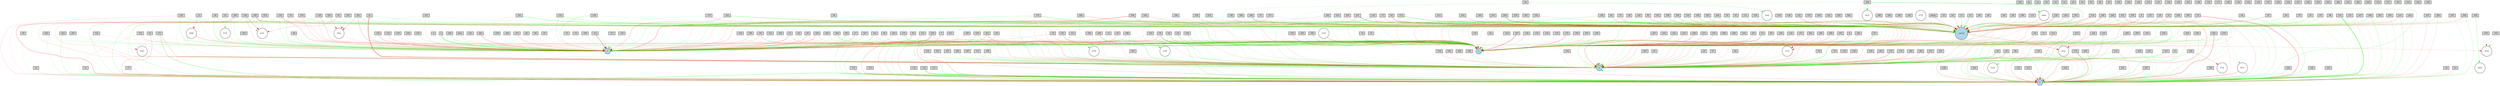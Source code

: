 digraph {
	node [fontsize=9 height=0.2 shape=circle width=0.2]
	x [fillcolor=lightgray shape=box style=filled]
	dx [fillcolor=lightgray shape=box style=filled]
	theta [fillcolor=lightgray shape=box style=filled]
	dtheta [fillcolor=lightgray shape=box style=filled]
	-5 [fillcolor=lightgray shape=box style=filled]
	-6 [fillcolor=lightgray shape=box style=filled]
	-7 [fillcolor=lightgray shape=box style=filled]
	-8 [fillcolor=lightgray shape=box style=filled]
	-9 [fillcolor=lightgray shape=box style=filled]
	-10 [fillcolor=lightgray shape=box style=filled]
	-11 [fillcolor=lightgray shape=box style=filled]
	-12 [fillcolor=lightgray shape=box style=filled]
	-13 [fillcolor=lightgray shape=box style=filled]
	-14 [fillcolor=lightgray shape=box style=filled]
	-15 [fillcolor=lightgray shape=box style=filled]
	-16 [fillcolor=lightgray shape=box style=filled]
	-17 [fillcolor=lightgray shape=box style=filled]
	-18 [fillcolor=lightgray shape=box style=filled]
	-19 [fillcolor=lightgray shape=box style=filled]
	-20 [fillcolor=lightgray shape=box style=filled]
	-21 [fillcolor=lightgray shape=box style=filled]
	-22 [fillcolor=lightgray shape=box style=filled]
	-23 [fillcolor=lightgray shape=box style=filled]
	-24 [fillcolor=lightgray shape=box style=filled]
	-25 [fillcolor=lightgray shape=box style=filled]
	-26 [fillcolor=lightgray shape=box style=filled]
	-27 [fillcolor=lightgray shape=box style=filled]
	-28 [fillcolor=lightgray shape=box style=filled]
	-29 [fillcolor=lightgray shape=box style=filled]
	-30 [fillcolor=lightgray shape=box style=filled]
	-31 [fillcolor=lightgray shape=box style=filled]
	-32 [fillcolor=lightgray shape=box style=filled]
	-33 [fillcolor=lightgray shape=box style=filled]
	-34 [fillcolor=lightgray shape=box style=filled]
	-35 [fillcolor=lightgray shape=box style=filled]
	-36 [fillcolor=lightgray shape=box style=filled]
	-37 [fillcolor=lightgray shape=box style=filled]
	-38 [fillcolor=lightgray shape=box style=filled]
	-39 [fillcolor=lightgray shape=box style=filled]
	-40 [fillcolor=lightgray shape=box style=filled]
	-41 [fillcolor=lightgray shape=box style=filled]
	-42 [fillcolor=lightgray shape=box style=filled]
	-43 [fillcolor=lightgray shape=box style=filled]
	-44 [fillcolor=lightgray shape=box style=filled]
	-45 [fillcolor=lightgray shape=box style=filled]
	-46 [fillcolor=lightgray shape=box style=filled]
	-47 [fillcolor=lightgray shape=box style=filled]
	-48 [fillcolor=lightgray shape=box style=filled]
	-49 [fillcolor=lightgray shape=box style=filled]
	-50 [fillcolor=lightgray shape=box style=filled]
	-51 [fillcolor=lightgray shape=box style=filled]
	-52 [fillcolor=lightgray shape=box style=filled]
	-53 [fillcolor=lightgray shape=box style=filled]
	-54 [fillcolor=lightgray shape=box style=filled]
	-55 [fillcolor=lightgray shape=box style=filled]
	-56 [fillcolor=lightgray shape=box style=filled]
	-57 [fillcolor=lightgray shape=box style=filled]
	-58 [fillcolor=lightgray shape=box style=filled]
	-59 [fillcolor=lightgray shape=box style=filled]
	-60 [fillcolor=lightgray shape=box style=filled]
	-61 [fillcolor=lightgray shape=box style=filled]
	-62 [fillcolor=lightgray shape=box style=filled]
	-63 [fillcolor=lightgray shape=box style=filled]
	-64 [fillcolor=lightgray shape=box style=filled]
	-65 [fillcolor=lightgray shape=box style=filled]
	-66 [fillcolor=lightgray shape=box style=filled]
	-67 [fillcolor=lightgray shape=box style=filled]
	-68 [fillcolor=lightgray shape=box style=filled]
	-69 [fillcolor=lightgray shape=box style=filled]
	-70 [fillcolor=lightgray shape=box style=filled]
	-71 [fillcolor=lightgray shape=box style=filled]
	-72 [fillcolor=lightgray shape=box style=filled]
	-73 [fillcolor=lightgray shape=box style=filled]
	-74 [fillcolor=lightgray shape=box style=filled]
	-75 [fillcolor=lightgray shape=box style=filled]
	-76 [fillcolor=lightgray shape=box style=filled]
	-77 [fillcolor=lightgray shape=box style=filled]
	-78 [fillcolor=lightgray shape=box style=filled]
	-79 [fillcolor=lightgray shape=box style=filled]
	-80 [fillcolor=lightgray shape=box style=filled]
	-81 [fillcolor=lightgray shape=box style=filled]
	-82 [fillcolor=lightgray shape=box style=filled]
	-83 [fillcolor=lightgray shape=box style=filled]
	-84 [fillcolor=lightgray shape=box style=filled]
	-85 [fillcolor=lightgray shape=box style=filled]
	-86 [fillcolor=lightgray shape=box style=filled]
	-87 [fillcolor=lightgray shape=box style=filled]
	-88 [fillcolor=lightgray shape=box style=filled]
	-89 [fillcolor=lightgray shape=box style=filled]
	-90 [fillcolor=lightgray shape=box style=filled]
	-91 [fillcolor=lightgray shape=box style=filled]
	-92 [fillcolor=lightgray shape=box style=filled]
	-93 [fillcolor=lightgray shape=box style=filled]
	-94 [fillcolor=lightgray shape=box style=filled]
	-95 [fillcolor=lightgray shape=box style=filled]
	-96 [fillcolor=lightgray shape=box style=filled]
	-97 [fillcolor=lightgray shape=box style=filled]
	-98 [fillcolor=lightgray shape=box style=filled]
	-99 [fillcolor=lightgray shape=box style=filled]
	-100 [fillcolor=lightgray shape=box style=filled]
	-101 [fillcolor=lightgray shape=box style=filled]
	-102 [fillcolor=lightgray shape=box style=filled]
	-103 [fillcolor=lightgray shape=box style=filled]
	-104 [fillcolor=lightgray shape=box style=filled]
	-105 [fillcolor=lightgray shape=box style=filled]
	-106 [fillcolor=lightgray shape=box style=filled]
	-107 [fillcolor=lightgray shape=box style=filled]
	-108 [fillcolor=lightgray shape=box style=filled]
	-109 [fillcolor=lightgray shape=box style=filled]
	-110 [fillcolor=lightgray shape=box style=filled]
	-111 [fillcolor=lightgray shape=box style=filled]
	-112 [fillcolor=lightgray shape=box style=filled]
	-113 [fillcolor=lightgray shape=box style=filled]
	-114 [fillcolor=lightgray shape=box style=filled]
	-115 [fillcolor=lightgray shape=box style=filled]
	-116 [fillcolor=lightgray shape=box style=filled]
	-117 [fillcolor=lightgray shape=box style=filled]
	-118 [fillcolor=lightgray shape=box style=filled]
	-119 [fillcolor=lightgray shape=box style=filled]
	-120 [fillcolor=lightgray shape=box style=filled]
	-121 [fillcolor=lightgray shape=box style=filled]
	-122 [fillcolor=lightgray shape=box style=filled]
	-123 [fillcolor=lightgray shape=box style=filled]
	-124 [fillcolor=lightgray shape=box style=filled]
	-125 [fillcolor=lightgray shape=box style=filled]
	-126 [fillcolor=lightgray shape=box style=filled]
	-127 [fillcolor=lightgray shape=box style=filled]
	-128 [fillcolor=lightgray shape=box style=filled]
	-129 [fillcolor=lightgray shape=box style=filled]
	-130 [fillcolor=lightgray shape=box style=filled]
	-131 [fillcolor=lightgray shape=box style=filled]
	-132 [fillcolor=lightgray shape=box style=filled]
	-133 [fillcolor=lightgray shape=box style=filled]
	-134 [fillcolor=lightgray shape=box style=filled]
	-135 [fillcolor=lightgray shape=box style=filled]
	-136 [fillcolor=lightgray shape=box style=filled]
	-137 [fillcolor=lightgray shape=box style=filled]
	-138 [fillcolor=lightgray shape=box style=filled]
	-139 [fillcolor=lightgray shape=box style=filled]
	-140 [fillcolor=lightgray shape=box style=filled]
	-141 [fillcolor=lightgray shape=box style=filled]
	-142 [fillcolor=lightgray shape=box style=filled]
	-143 [fillcolor=lightgray shape=box style=filled]
	-144 [fillcolor=lightgray shape=box style=filled]
	-145 [fillcolor=lightgray shape=box style=filled]
	-146 [fillcolor=lightgray shape=box style=filled]
	-147 [fillcolor=lightgray shape=box style=filled]
	-148 [fillcolor=lightgray shape=box style=filled]
	-149 [fillcolor=lightgray shape=box style=filled]
	-150 [fillcolor=lightgray shape=box style=filled]
	-151 [fillcolor=lightgray shape=box style=filled]
	-152 [fillcolor=lightgray shape=box style=filled]
	-153 [fillcolor=lightgray shape=box style=filled]
	-154 [fillcolor=lightgray shape=box style=filled]
	-155 [fillcolor=lightgray shape=box style=filled]
	-156 [fillcolor=lightgray shape=box style=filled]
	-157 [fillcolor=lightgray shape=box style=filled]
	-158 [fillcolor=lightgray shape=box style=filled]
	-159 [fillcolor=lightgray shape=box style=filled]
	-160 [fillcolor=lightgray shape=box style=filled]
	-161 [fillcolor=lightgray shape=box style=filled]
	-162 [fillcolor=lightgray shape=box style=filled]
	-163 [fillcolor=lightgray shape=box style=filled]
	-164 [fillcolor=lightgray shape=box style=filled]
	-165 [fillcolor=lightgray shape=box style=filled]
	-166 [fillcolor=lightgray shape=box style=filled]
	-167 [fillcolor=lightgray shape=box style=filled]
	-168 [fillcolor=lightgray shape=box style=filled]
	-169 [fillcolor=lightgray shape=box style=filled]
	-170 [fillcolor=lightgray shape=box style=filled]
	-171 [fillcolor=lightgray shape=box style=filled]
	-172 [fillcolor=lightgray shape=box style=filled]
	-173 [fillcolor=lightgray shape=box style=filled]
	-174 [fillcolor=lightgray shape=box style=filled]
	-175 [fillcolor=lightgray shape=box style=filled]
	-176 [fillcolor=lightgray shape=box style=filled]
	-177 [fillcolor=lightgray shape=box style=filled]
	-178 [fillcolor=lightgray shape=box style=filled]
	-179 [fillcolor=lightgray shape=box style=filled]
	-180 [fillcolor=lightgray shape=box style=filled]
	-181 [fillcolor=lightgray shape=box style=filled]
	-182 [fillcolor=lightgray shape=box style=filled]
	-183 [fillcolor=lightgray shape=box style=filled]
	-184 [fillcolor=lightgray shape=box style=filled]
	-185 [fillcolor=lightgray shape=box style=filled]
	-186 [fillcolor=lightgray shape=box style=filled]
	-187 [fillcolor=lightgray shape=box style=filled]
	-188 [fillcolor=lightgray shape=box style=filled]
	-189 [fillcolor=lightgray shape=box style=filled]
	-190 [fillcolor=lightgray shape=box style=filled]
	-191 [fillcolor=lightgray shape=box style=filled]
	-192 [fillcolor=lightgray shape=box style=filled]
	-193 [fillcolor=lightgray shape=box style=filled]
	-194 [fillcolor=lightgray shape=box style=filled]
	-195 [fillcolor=lightgray shape=box style=filled]
	-196 [fillcolor=lightgray shape=box style=filled]
	-197 [fillcolor=lightgray shape=box style=filled]
	-198 [fillcolor=lightgray shape=box style=filled]
	-199 [fillcolor=lightgray shape=box style=filled]
	-200 [fillcolor=lightgray shape=box style=filled]
	-201 [fillcolor=lightgray shape=box style=filled]
	-202 [fillcolor=lightgray shape=box style=filled]
	-203 [fillcolor=lightgray shape=box style=filled]
	-204 [fillcolor=lightgray shape=box style=filled]
	-205 [fillcolor=lightgray shape=box style=filled]
	-206 [fillcolor=lightgray shape=box style=filled]
	-207 [fillcolor=lightgray shape=box style=filled]
	-208 [fillcolor=lightgray shape=box style=filled]
	-209 [fillcolor=lightgray shape=box style=filled]
	-210 [fillcolor=lightgray shape=box style=filled]
	-211 [fillcolor=lightgray shape=box style=filled]
	-212 [fillcolor=lightgray shape=box style=filled]
	-213 [fillcolor=lightgray shape=box style=filled]
	-214 [fillcolor=lightgray shape=box style=filled]
	-215 [fillcolor=lightgray shape=box style=filled]
	-216 [fillcolor=lightgray shape=box style=filled]
	-217 [fillcolor=lightgray shape=box style=filled]
	-218 [fillcolor=lightgray shape=box style=filled]
	-219 [fillcolor=lightgray shape=box style=filled]
	-220 [fillcolor=lightgray shape=box style=filled]
	-221 [fillcolor=lightgray shape=box style=filled]
	-222 [fillcolor=lightgray shape=box style=filled]
	-223 [fillcolor=lightgray shape=box style=filled]
	-224 [fillcolor=lightgray shape=box style=filled]
	-225 [fillcolor=lightgray shape=box style=filled]
	-226 [fillcolor=lightgray shape=box style=filled]
	-227 [fillcolor=lightgray shape=box style=filled]
	-228 [fillcolor=lightgray shape=box style=filled]
	-229 [fillcolor=lightgray shape=box style=filled]
	-230 [fillcolor=lightgray shape=box style=filled]
	-231 [fillcolor=lightgray shape=box style=filled]
	-232 [fillcolor=lightgray shape=box style=filled]
	-233 [fillcolor=lightgray shape=box style=filled]
	-234 [fillcolor=lightgray shape=box style=filled]
	-235 [fillcolor=lightgray shape=box style=filled]
	-236 [fillcolor=lightgray shape=box style=filled]
	-237 [fillcolor=lightgray shape=box style=filled]
	-238 [fillcolor=lightgray shape=box style=filled]
	-239 [fillcolor=lightgray shape=box style=filled]
	-240 [fillcolor=lightgray shape=box style=filled]
	-241 [fillcolor=lightgray shape=box style=filled]
	-242 [fillcolor=lightgray shape=box style=filled]
	-243 [fillcolor=lightgray shape=box style=filled]
	-244 [fillcolor=lightgray shape=box style=filled]
	-245 [fillcolor=lightgray shape=box style=filled]
	-246 [fillcolor=lightgray shape=box style=filled]
	-247 [fillcolor=lightgray shape=box style=filled]
	-248 [fillcolor=lightgray shape=box style=filled]
	-249 [fillcolor=lightgray shape=box style=filled]
	-250 [fillcolor=lightgray shape=box style=filled]
	-251 [fillcolor=lightgray shape=box style=filled]
	-252 [fillcolor=lightgray shape=box style=filled]
	-253 [fillcolor=lightgray shape=box style=filled]
	-254 [fillcolor=lightgray shape=box style=filled]
	-255 [fillcolor=lightgray shape=box style=filled]
	-256 [fillcolor=lightgray shape=box style=filled]
	-257 [fillcolor=lightgray shape=box style=filled]
	-258 [fillcolor=lightgray shape=box style=filled]
	-259 [fillcolor=lightgray shape=box style=filled]
	-260 [fillcolor=lightgray shape=box style=filled]
	-261 [fillcolor=lightgray shape=box style=filled]
	-262 [fillcolor=lightgray shape=box style=filled]
	-263 [fillcolor=lightgray shape=box style=filled]
	-264 [fillcolor=lightgray shape=box style=filled]
	-265 [fillcolor=lightgray shape=box style=filled]
	-266 [fillcolor=lightgray shape=box style=filled]
	-267 [fillcolor=lightgray shape=box style=filled]
	-268 [fillcolor=lightgray shape=box style=filled]
	-269 [fillcolor=lightgray shape=box style=filled]
	-270 [fillcolor=lightgray shape=box style=filled]
	-271 [fillcolor=lightgray shape=box style=filled]
	-272 [fillcolor=lightgray shape=box style=filled]
	-273 [fillcolor=lightgray shape=box style=filled]
	-274 [fillcolor=lightgray shape=box style=filled]
	-275 [fillcolor=lightgray shape=box style=filled]
	-276 [fillcolor=lightgray shape=box style=filled]
	-277 [fillcolor=lightgray shape=box style=filled]
	-278 [fillcolor=lightgray shape=box style=filled]
	-279 [fillcolor=lightgray shape=box style=filled]
	-280 [fillcolor=lightgray shape=box style=filled]
	-281 [fillcolor=lightgray shape=box style=filled]
	-282 [fillcolor=lightgray shape=box style=filled]
	-283 [fillcolor=lightgray shape=box style=filled]
	-284 [fillcolor=lightgray shape=box style=filled]
	-285 [fillcolor=lightgray shape=box style=filled]
	-286 [fillcolor=lightgray shape=box style=filled]
	-287 [fillcolor=lightgray shape=box style=filled]
	-288 [fillcolor=lightgray shape=box style=filled]
	-289 [fillcolor=lightgray shape=box style=filled]
	-290 [fillcolor=lightgray shape=box style=filled]
	-291 [fillcolor=lightgray shape=box style=filled]
	-292 [fillcolor=lightgray shape=box style=filled]
	-293 [fillcolor=lightgray shape=box style=filled]
	-294 [fillcolor=lightgray shape=box style=filled]
	-295 [fillcolor=lightgray shape=box style=filled]
	-296 [fillcolor=lightgray shape=box style=filled]
	-297 [fillcolor=lightgray shape=box style=filled]
	-298 [fillcolor=lightgray shape=box style=filled]
	-299 [fillcolor=lightgray shape=box style=filled]
	-300 [fillcolor=lightgray shape=box style=filled]
	-301 [fillcolor=lightgray shape=box style=filled]
	-302 [fillcolor=lightgray shape=box style=filled]
	-303 [fillcolor=lightgray shape=box style=filled]
	-304 [fillcolor=lightgray shape=box style=filled]
	-305 [fillcolor=lightgray shape=box style=filled]
	-306 [fillcolor=lightgray shape=box style=filled]
	-307 [fillcolor=lightgray shape=box style=filled]
	-308 [fillcolor=lightgray shape=box style=filled]
	-309 [fillcolor=lightgray shape=box style=filled]
	-310 [fillcolor=lightgray shape=box style=filled]
	-311 [fillcolor=lightgray shape=box style=filled]
	-312 [fillcolor=lightgray shape=box style=filled]
	-313 [fillcolor=lightgray shape=box style=filled]
	-314 [fillcolor=lightgray shape=box style=filled]
	-315 [fillcolor=lightgray shape=box style=filled]
	-316 [fillcolor=lightgray shape=box style=filled]
	-317 [fillcolor=lightgray shape=box style=filled]
	-318 [fillcolor=lightgray shape=box style=filled]
	-319 [fillcolor=lightgray shape=box style=filled]
	-320 [fillcolor=lightgray shape=box style=filled]
	-321 [fillcolor=lightgray shape=box style=filled]
	-322 [fillcolor=lightgray shape=box style=filled]
	-323 [fillcolor=lightgray shape=box style=filled]
	-324 [fillcolor=lightgray shape=box style=filled]
	-325 [fillcolor=lightgray shape=box style=filled]
	-326 [fillcolor=lightgray shape=box style=filled]
	-327 [fillcolor=lightgray shape=box style=filled]
	-328 [fillcolor=lightgray shape=box style=filled]
	-329 [fillcolor=lightgray shape=box style=filled]
	-330 [fillcolor=lightgray shape=box style=filled]
	-331 [fillcolor=lightgray shape=box style=filled]
	-332 [fillcolor=lightgray shape=box style=filled]
	-333 [fillcolor=lightgray shape=box style=filled]
	-334 [fillcolor=lightgray shape=box style=filled]
	-335 [fillcolor=lightgray shape=box style=filled]
	-336 [fillcolor=lightgray shape=box style=filled]
	-337 [fillcolor=lightgray shape=box style=filled]
	-338 [fillcolor=lightgray shape=box style=filled]
	-339 [fillcolor=lightgray shape=box style=filled]
	-340 [fillcolor=lightgray shape=box style=filled]
	-341 [fillcolor=lightgray shape=box style=filled]
	-342 [fillcolor=lightgray shape=box style=filled]
	-343 [fillcolor=lightgray shape=box style=filled]
	-344 [fillcolor=lightgray shape=box style=filled]
	-345 [fillcolor=lightgray shape=box style=filled]
	-346 [fillcolor=lightgray shape=box style=filled]
	-347 [fillcolor=lightgray shape=box style=filled]
	-348 [fillcolor=lightgray shape=box style=filled]
	-349 [fillcolor=lightgray shape=box style=filled]
	-350 [fillcolor=lightgray shape=box style=filled]
	-351 [fillcolor=lightgray shape=box style=filled]
	-352 [fillcolor=lightgray shape=box style=filled]
	-353 [fillcolor=lightgray shape=box style=filled]
	-354 [fillcolor=lightgray shape=box style=filled]
	-355 [fillcolor=lightgray shape=box style=filled]
	-356 [fillcolor=lightgray shape=box style=filled]
	-357 [fillcolor=lightgray shape=box style=filled]
	-358 [fillcolor=lightgray shape=box style=filled]
	-359 [fillcolor=lightgray shape=box style=filled]
	-360 [fillcolor=lightgray shape=box style=filled]
	-361 [fillcolor=lightgray shape=box style=filled]
	-362 [fillcolor=lightgray shape=box style=filled]
	-363 [fillcolor=lightgray shape=box style=filled]
	-364 [fillcolor=lightgray shape=box style=filled]
	control [fillcolor=lightblue style=filled]
	1 [fillcolor=lightblue style=filled]
	2 [fillcolor=lightblue style=filled]
	3 [fillcolor=lightblue style=filled]
	4 [fillcolor=lightblue style=filled]
	4241 [fillcolor=white style=filled]
	2834 [fillcolor=white style=filled]
	2714 [fillcolor=white style=filled]
	3742 [fillcolor=white style=filled]
	5283 [fillcolor=white style=filled]
	3129 [fillcolor=white style=filled]
	3770 [fillcolor=white style=filled]
	4158 [fillcolor=white style=filled]
	4940 [fillcolor=white style=filled]
	5326 [fillcolor=white style=filled]
	5072 [fillcolor=white style=filled]
	4052 [fillcolor=white style=filled]
	3032 [fillcolor=white style=filled]
	5210 [fillcolor=white style=filled]
	4828 [fillcolor=white style=filled]
	4708 [fillcolor=white style=filled]
	3442 [fillcolor=white style=filled]
	5238 [fillcolor=white style=filled]
	5375 [fillcolor=white style=filled]
	-59 -> 2 [color=red penwidth=0.6185103202068651 style=solid]
	-69 -> 2 [color=green penwidth=0.21548981448163576 style=solid]
	-227 -> 4 [color=green penwidth=0.46274409516070636 style=solid]
	-170 -> 3 [color=red penwidth=0.3655533472959358 style=solid]
	-69 -> control [color=green penwidth=0.4225456965798954 style=solid]
	-329 -> control [color=green penwidth=0.44527854778875087 style=solid]
	-298 -> control [color=red penwidth=0.9198931702078527 style=solid]
	-189 -> 1 [color=red penwidth=0.11495154120312452 style=solid]
	-283 -> 2 [color=red penwidth=0.5507352227639203 style=solid]
	-226 -> control [color=red penwidth=0.22477492169835034 style=solid]
	-99 -> control [color=green penwidth=0.23229695363574462 style=solid]
	-117 -> 4 [color=red penwidth=0.3299354838964688 style=solid]
	-271 -> 1 [color=red penwidth=0.4921401372026566 style=solid]
	-182 -> control [color=green penwidth=0.5795001671538166 style=solid]
	-84 -> control [color=red penwidth=0.1618855239939896 style=solid]
	-113 -> 1 [color=red penwidth=0.4770446253286238 style=solid]
	-129 -> 4 [color=green penwidth=0.18354281976816003 style=solid]
	-214 -> 3 [color=green penwidth=0.14358160838276912 style=solid]
	-231 -> control [color=red penwidth=1.024357981692041 style=solid]
	theta -> 3 [color=red penwidth=0.31702558194036584 style=solid]
	-290 -> 4 [color=green penwidth=0.497602917814981 style=solid]
	-164 -> 1 [color=red penwidth=0.29493180216825504 style=solid]
	-229 -> control [color=green penwidth=0.16804898410671842 style=solid]
	-323 -> 3 [color=green penwidth=0.7151019861168306 style=solid]
	-308 -> 1 [color=green penwidth=1.1135328159629974 style=solid]
	-205 -> control [color=green penwidth=0.4859533069355928 style=solid]
	-15 -> control [color=green penwidth=0.2655257836842887 style=solid]
	-31 -> 2 [color=green penwidth=0.20622387250529967 style=solid]
	-295 -> 3 [color=green penwidth=0.24900496382668397 style=solid]
	-352 -> 4 [color=red penwidth=0.12375071601268334 style=solid]
	-265 -> 4 [color=green penwidth=0.5821027840415748 style=solid]
	-255 -> control [color=green penwidth=0.16443015426192903 style=solid]
	-293 -> 1 [color=green penwidth=0.12402788124641899 style=solid]
	-133 -> 4 [color=green penwidth=0.24600569846335904 style=solid]
	-159 -> control [color=red penwidth=0.7325364498767991 style=solid]
	-273 -> 4 [color=green penwidth=0.6773659291699052 style=solid]
	-209 -> 4 [color=green penwidth=0.3195470779859212 style=solid]
	-158 -> control [color=green penwidth=0.24950800721553343 style=solid]
	-11 -> 1 [color=green penwidth=0.20420793893077938 style=solid]
	-120 -> 3 [color=red penwidth=0.11875391147586745 style=solid]
	-244 -> control [color=green penwidth=0.5122998610635935 style=solid]
	-111 -> 4 [color=red penwidth=0.2983743829202389 style=solid]
	-268 -> 3 [color=green penwidth=0.18380210807421737 style=solid]
	-141 -> 1 [color=green penwidth=0.3438396890134052 style=solid]
	-303 -> 3 [color=red penwidth=0.10361744513521069 style=solid]
	-333 -> control [color=red penwidth=0.29241331176104723 style=solid]
	-123 -> 1 [color=green penwidth=0.11854465781289145 style=solid]
	-186 -> 1 [color=green penwidth=0.31840553019582674 style=solid]
	-274 -> 4 [color=red penwidth=0.25439044051677484 style=solid]
	-264 -> 1 [color=red penwidth=0.3076327871196297 style=solid]
	-80 -> 1 [color=red penwidth=0.3557882817355017 style=solid]
	-302 -> 1 [color=green penwidth=0.7119684885941006 style=solid]
	-181 -> 3 [color=green penwidth=0.5263036394334595 style=solid]
	-31 -> control [color=green penwidth=0.26864413190130526 style=solid]
	-12 -> 4 [color=red penwidth=0.44491159056012597 style=solid]
	-331 -> 2 [color=red penwidth=0.17622685948504735 style=solid]
	-167 -> control [color=green penwidth=0.35891314237496275 style=solid]
	-26 -> control [color=red penwidth=0.1397990195822349 style=solid]
	-350 -> 1 [color=red penwidth=0.27331212399912785 style=solid]
	-328 -> control [color=green penwidth=0.6023877089976563 style=solid]
	-232 -> control [color=red penwidth=0.5621804021001822 style=solid]
	-138 -> control [color=green penwidth=0.22662538418204745 style=solid]
	-363 -> 4 [color=red penwidth=0.45096000759545274 style=solid]
	-296 -> control [color=red penwidth=0.18958094828075062 style=solid]
	-52 -> 3 [color=green penwidth=0.3026557155009212 style=solid]
	-116 -> 3 [color=red penwidth=0.5179450811258216 style=solid]
	-6 -> 1 [color=red penwidth=0.1510047527888323 style=solid]
	-58 -> 2 [color=red penwidth=0.13853472644632886 style=solid]
	-7 -> 2 [color=red penwidth=0.38211473804236906 style=solid]
	-207 -> 1 [color=red penwidth=0.4863474668255664 style=solid]
	-333 -> 3 [color=green penwidth=0.15195767256145842 style=solid]
	-150 -> control [color=green penwidth=0.2814657056382357 style=solid]
	-54 -> 1 [color=green penwidth=0.22640824140529375 style=solid]
	-274 -> 2 [color=red penwidth=0.25755593783264263 style=solid]
	-229 -> 1 [color=red penwidth=0.3478743165934647 style=solid]
	-355 -> 4 [color=green penwidth=0.31014260531401383 style=solid]
	-139 -> 4 [color=green penwidth=0.21353385865143518 style=solid]
	-210 -> 2 [color=green penwidth=0.5664913196108341 style=solid]
	-292 -> control [color=green penwidth=0.3535917430640372 style=solid]
	-238 -> 2 [color=red penwidth=0.29234603575227475 style=solid]
	-87 -> control [color=red penwidth=0.3224581194311259 style=solid]
	-59 -> 1 [color=red penwidth=0.16969315368339827 style=solid]
	-286 -> control [color=red penwidth=0.14709081075723784 style=solid]
	-322 -> 2 [color=green penwidth=0.1508228527216675 style=solid]
	-212 -> 3 [color=green penwidth=0.2258187992906425 style=solid]
	dtheta -> control [color=red penwidth=0.5724236023621628 style=solid]
	-287 -> control [color=red penwidth=0.32023032848763233 style=solid]
	-85 -> 2 [color=red penwidth=0.24450428490720855 style=solid]
	-152 -> control [color=red penwidth=0.8068223631625553 style=solid]
	-138 -> 2 [color=green penwidth=0.4763398861833932 style=solid]
	-115 -> 3 [color=red penwidth=0.4343124018749742 style=solid]
	-178 -> 4 [color=red penwidth=0.1357997033756051 style=solid]
	-151 -> control [color=red penwidth=0.27945570781808104 style=solid]
	-310 -> 3 [color=green penwidth=0.21875443870805517 style=solid]
	-274 -> control [color=green penwidth=0.2691329157171479 style=solid]
	-306 -> 2 [color=green penwidth=0.2921106292644773 style=solid]
	-19 -> control [color=red penwidth=0.12025817457171012 style=solid]
	-228 -> 2 [color=green penwidth=0.7230518144444816 style=solid]
	-31 -> 4 [color=red penwidth=0.4486662022209985 style=solid]
	-323 -> 2 [color=green penwidth=0.3537439003383691 style=solid]
	-77 -> 2 [color=red penwidth=0.3454596048474788 style=solid]
	-278 -> 3 [color=green penwidth=0.6023473187487839 style=solid]
	-360 -> 1 [color=green penwidth=1.076249321642046 style=solid]
	-47 -> 4 [color=green penwidth=1.0658068777024248 style=solid]
	-338 -> 2 [color=green penwidth=0.6042741371605348 style=solid]
	-25 -> 2 [color=green penwidth=0.27463423082339256 style=solid]
	-300 -> 3 [color=green penwidth=0.4647946927035873 style=solid]
	-335 -> 2 [color=green penwidth=0.32829112102690194 style=solid]
	-287 -> 1 [color=green penwidth=0.18825813312453815 style=solid]
	-295 -> control [color=red penwidth=1.0198058470351425 style=solid]
	-239 -> 2 [color=red penwidth=0.5578528415088567 style=solid]
	-95 -> 3 [color=red penwidth=0.5707108716687427 style=solid]
	-215 -> 1 [color=red penwidth=0.16362674609119143 style=solid]
	-142 -> 4 [color=red penwidth=0.2519153518958517 style=solid]
	-117 -> 2 [color=green penwidth=0.5330062367726116 style=solid]
	-200 -> 3 [color=green penwidth=0.7078591736128304 style=solid]
	-220 -> 4 [color=red penwidth=0.1692131517679487 style=solid]
	-107 -> 3 [color=green penwidth=0.14417983742015142 style=solid]
	-309 -> 3 [color=green penwidth=0.3873941984493505 style=solid]
	-142 -> 1 [color=red penwidth=0.24101174164230804 style=solid]
	-63 -> 2 [color=red penwidth=0.109558421933062 style=solid]
	-53 -> 1 [color=red penwidth=0.24218324926246493 style=solid]
	-245 -> 3 [color=green penwidth=0.4545343800602484 style=solid]
	-255 -> 2 [color=red penwidth=0.3383681571489126 style=solid]
	-213 -> control [color=red penwidth=0.18856763244877045 style=solid]
	-114 -> 2 [color=green penwidth=0.5902421784670872 style=solid]
	-169 -> control [color=green penwidth=0.17460765559021207 style=solid]
	-6 -> control [color=red penwidth=0.6170078570958292 style=solid]
	-56 -> 4 [color=green penwidth=0.37013393715298337 style=solid]
	-302 -> control [color=green penwidth=0.7394603576475207 style=solid]
	-150 -> 1 [color=red penwidth=0.5668136746526644 style=solid]
	-150 -> 3 [color=green penwidth=0.43069003990991206 style=solid]
	-261 -> 2 [color=green penwidth=0.4410870750937158 style=solid]
	-15 -> 4 [color=red penwidth=0.1880867803543289 style=solid]
	-361 -> 2 [color=red penwidth=0.9248416378045705 style=solid]
	-310 -> 4 [color=green penwidth=0.44735620563342016 style=solid]
	-30 -> 1 [color=red penwidth=0.4637575546429795 style=solid]
	-341 -> control [color=green penwidth=0.873817587005189 style=solid]
	-184 -> 4 [color=red penwidth=0.4862647654253405 style=solid]
	-86 -> 1 [color=green penwidth=0.289802113194793 style=solid]
	-331 -> 3 [color=red penwidth=0.4056659458302092 style=solid]
	-141 -> 4 [color=green penwidth=0.29046674204958667 style=solid]
	-97 -> control [color=green penwidth=0.5502483851827991 style=solid]
	-103 -> 3 [color=red penwidth=0.6347062883623698 style=solid]
	-215 -> 2 [color=green penwidth=0.5866331757231821 style=solid]
	-179 -> 4 [color=red penwidth=0.14668212375134598 style=solid]
	-330 -> 2 [color=green penwidth=0.5700869242342439 style=solid]
	-88 -> 3 [color=green penwidth=0.4656240777940027 style=solid]
	-104 -> 2 [color=red penwidth=0.27367267495686365 style=solid]
	-284 -> 1 [color=green penwidth=0.21428945973158137 style=solid]
	-189 -> control [color=red penwidth=0.6717213419793239 style=solid]
	-272 -> 3 [color=red penwidth=0.5652255647547083 style=solid]
	-171 -> 2 [color=green penwidth=0.9290884618072933 style=solid]
	-258 -> 1 [color=green penwidth=0.20203354588141112 style=solid]
	-166 -> 1 [color=green penwidth=0.19299737099916126 style=solid]
	-157 -> 1 [color=green penwidth=0.16330549133570188 style=solid]
	-199 -> 1 [color=green penwidth=0.4430246241506487 style=solid]
	-234 -> 4 [color=green penwidth=0.432086870638825 style=solid]
	-294 -> 1 [color=green penwidth=0.5186005680135511 style=solid]
	-78 -> 3 [color=red penwidth=0.2573996950071563 style=solid]
	4 -> 4 [color=green penwidth=0.20210341555540537 style=solid]
	-48 -> 3 [color=red penwidth=0.13281119990985302 style=solid]
	-36 -> 4 [color=green penwidth=0.14245648986293286 style=solid]
	-170 -> control [color=green penwidth=0.6052469546787572 style=solid]
	-55 -> 3 [color=green penwidth=0.11575325430990739 style=solid]
	-343 -> 1 [color=red penwidth=0.1905204604159032 style=solid]
	-228 -> control [color=green penwidth=0.11121118304975715 style=solid]
	-97 -> 2 [color=green penwidth=0.1850438964589282 style=solid]
	-264 -> 4 [color=red penwidth=0.44618189778864514 style=solid]
	-171 -> 3 [color=green penwidth=0.17202063000281248 style=solid]
	-305 -> 1 [color=green penwidth=0.3247485054124166 style=solid]
	-313 -> 2 [color=green penwidth=0.408281647460516 style=solid]
	-167 -> 2 [color=red penwidth=0.16864794315028137 style=solid]
	-221 -> 3 [color=green penwidth=0.26271684171016213 style=solid]
	-342 -> 4 [color=green penwidth=0.16309799428709987 style=solid]
	-127 -> 1 [color=red penwidth=1.094886047434325 style=solid]
	-81 -> control [color=red penwidth=0.5016700095364096 style=solid]
	-36 -> 1 [color=green penwidth=1.5255890619494883 style=solid]
	-172 -> 1 [color=red penwidth=0.294869707885275 style=solid]
	-89 -> 4 [color=red penwidth=0.16625806204651508 style=solid]
	-341 -> 3 [color=red penwidth=0.16874321059074926 style=solid]
	-211 -> 1 [color=green penwidth=0.18404476280727317 style=solid]
	-264 -> control [color=red penwidth=0.21768628798071832 style=solid]
	-250 -> 1 [color=red penwidth=0.3948751885169245 style=solid]
	-60 -> control [color=red penwidth=0.9656842139809463 style=solid]
	-9 -> 4 [color=red penwidth=0.14378922158234483 style=solid]
	-92 -> 3 [color=green penwidth=0.13082670070957297 style=solid]
	-291 -> 3 [color=green penwidth=0.26549743471059234 style=solid]
	-38 -> 2 [color=green penwidth=0.45329903895394497 style=solid]
	-156 -> 4 [color=green penwidth=0.4319531938083512 style=solid]
	-75 -> control [color=green penwidth=0.3844234123001521 style=solid]
	-199 -> control [color=red penwidth=0.5813724677493961 style=solid]
	-70 -> control [color=green penwidth=0.25410314286385355 style=solid]
	-243 -> control [color=green penwidth=0.9481747082842468 style=solid]
	-280 -> 1 [color=green penwidth=0.11873422632096688 style=solid]
	-206 -> 4 [color=red penwidth=0.3499851280702383 style=solid]
	-6 -> 2 [color=red penwidth=0.18569222732724178 style=solid]
	-162 -> 4 [color=red penwidth=0.30129067344829097 style=solid]
	-328 -> 1 [color=green penwidth=0.13201910313284437 style=solid]
	-191 -> 4 [color=red penwidth=0.44894256238480157 style=solid]
	-124 -> 2 [color=green penwidth=0.24169475357874012 style=solid]
	-172 -> control [color=green penwidth=1.0478442362583464 style=solid]
	-29 -> 4 [color=red penwidth=0.10928750987295792 style=solid]
	-154 -> 3 [color=red penwidth=0.2883823051705229 style=solid]
	-46 -> 3 [color=green penwidth=0.26440204605020357 style=solid]
	-146 -> 4 [color=green penwidth=0.34019039545129093 style=solid]
	-8 -> 2 [color=green penwidth=0.4719489808945081 style=solid]
	-44 -> 3 [color=green penwidth=0.2266131120949329 style=solid]
	-292 -> 3 [color=red penwidth=0.29400752451286516 style=solid]
	-224 -> 2 [color=green penwidth=0.2703413509757751 style=solid]
	-171 -> 4 [color=red penwidth=0.4880428925355743 style=solid]
	-67 -> 2 [color=green penwidth=0.11916718611778263 style=solid]
	-315 -> 1 [color=red penwidth=0.22477033333222432 style=solid]
	-243 -> 3 [color=red penwidth=0.5409765615159914 style=solid]
	-229 -> 4 [color=green penwidth=0.10892597983519581 style=solid]
	-157 -> 4 [color=red penwidth=0.37011821978015935 style=solid]
	-286 -> 1 [color=green penwidth=0.668854273875008 style=solid]
	-308 -> 4 [color=red penwidth=0.26681371424258216 style=solid]
	-206 -> 1 [color=red penwidth=0.21735828689011766 style=solid]
	-67 -> control [color=red penwidth=0.570832709536357 style=solid]
	-195 -> 1 [color=green penwidth=0.7857378774145678 style=solid]
	-295 -> 4 [color=red penwidth=0.2682274866627475 style=solid]
	-232 -> 1 [color=green penwidth=0.1880759854471676 style=solid]
	-122 -> 4 [color=green penwidth=0.48771813451189283 style=solid]
	-118 -> 3 [color=red penwidth=0.21185705752268252 style=solid]
	-321 -> 4 [color=green penwidth=0.9151534641143806 style=solid]
	-134 -> 1 [color=green penwidth=0.17453673083194032 style=solid]
	-332 -> 3 [color=red penwidth=0.646635608146195 style=solid]
	-132 -> 1 [color=green penwidth=0.10596535214253634 style=solid]
	-41 -> 3 [color=green penwidth=0.6172824498632608 style=solid]
	-125 -> 2 [color=green penwidth=1.449415888210819 style=solid]
	-136 -> control [color=green penwidth=0.2312559212497996 style=solid]
	-334 -> 4 [color=red penwidth=0.43537477847434414 style=solid]
	-318 -> 1 [color=green penwidth=0.32983280187216707 style=solid]
	-212 -> 4 [color=green penwidth=0.11429675371881065 style=solid]
	-111 -> control [color=green penwidth=0.5932010248247026 style=solid]
	-85 -> 1 [color=red penwidth=0.4625539706394237 style=solid]
	-278 -> 2 [color=red penwidth=0.2885234701263415 style=solid]
	-85 -> 4 [color=green penwidth=0.6660449174892032 style=solid]
	-323 -> 1 [color=green penwidth=0.3205555017880177 style=solid]
	-130 -> control [color=green penwidth=0.3489075938688363 style=solid]
	-292 -> 1 [color=green penwidth=0.4019736912351344 style=solid]
	-149 -> 3 [color=red penwidth=0.37595381226098623 style=solid]
	-166 -> 4 [color=green penwidth=0.1719659940115773 style=solid]
	-181 -> 1 [color=red penwidth=0.29781413774701215 style=solid]
	-250 -> 2 [color=red penwidth=0.5840803242118909 style=solid]
	-138 -> 3 [color=red penwidth=0.29840583147805366 style=solid]
	-251 -> 1 [color=green penwidth=0.3672651595373023 style=solid]
	-53 -> 4 [color=red penwidth=0.7884656320648081 style=solid]
	-22 -> 2 [color=red penwidth=0.36482474867211434 style=solid]
	-13 -> 3 [color=green penwidth=0.4191629165592634 style=solid]
	-173 -> 3 [color=green penwidth=0.1931201372709221 style=solid]
	-196 -> control [color=green penwidth=0.6283736373700386 style=solid]
	-30 -> 2 [color=red penwidth=0.4017762956708656 style=solid]
	-181 -> 2 [color=green penwidth=0.42714348440660865 style=solid]
	-32 -> 2 [color=red penwidth=0.38563686278633924 style=solid]
	-188 -> 4 [color=green penwidth=0.2251422148258717 style=solid]
	-223 -> 3 [color=green penwidth=0.24606662965360568 style=solid]
	-216 -> 2 [color=red penwidth=0.28363052411982886 style=solid]
	-19 -> 3 [color=green penwidth=0.47367958267272203 style=solid]
	-144 -> 1 [color=green penwidth=0.31952166046323105 style=solid]
	-357 -> 4 [color=green penwidth=0.229148786760155 style=solid]
	-149 -> 4 [color=red penwidth=0.2702467745576631 style=solid]
	-164 -> 3 [color=red penwidth=0.3087578145716482 style=solid]
	-163 -> 4 [color=green penwidth=0.1475998690735721 style=solid]
	-298 -> 3 [color=green penwidth=0.16409875462702567 style=solid]
	-214 -> control [color=green penwidth=0.13656722137113148 style=solid]
	-191 -> 3 [color=red penwidth=0.3573830507248077 style=solid]
	-224 -> control [color=red penwidth=0.1142638912258335 style=solid]
	-202 -> 2 [color=green penwidth=0.341031673535929 style=solid]
	-327 -> 3 [color=red penwidth=0.20326525845746451 style=solid]
	-94 -> control [color=green penwidth=0.40607445881643645 style=solid]
	-91 -> control [color=green penwidth=0.6683448287574701 style=solid]
	-305 -> 2 [color=green penwidth=0.22732593607381474 style=solid]
	-361 -> 1 [color=red penwidth=0.3042519768877474 style=solid]
	-117 -> control [color=red penwidth=0.16069237906966505 style=solid]
	-262 -> control [color=green penwidth=0.26977773246966263 style=solid]
	-328 -> 4 [color=red penwidth=0.3970340862613808 style=solid]
	-342 -> 1 [color=green penwidth=0.4618072531028463 style=solid]
	-363 -> control [color=green penwidth=0.5419500207591685 style=solid]
	-133 -> 1 [color=green penwidth=0.19133942110573146 style=solid]
	-250 -> 3 [color=red penwidth=0.9922147402381405 style=solid]
	-23 -> 2 [color=green penwidth=0.38466445790496273 style=solid]
	-12 -> 3 [color=red penwidth=0.7489518023382692 style=solid]
	-326 -> 1 [color=green penwidth=0.574426863646871 style=solid]
	-74 -> 3 [color=red penwidth=0.1532286606656662 style=solid]
	-225 -> 1 [color=green penwidth=0.6608713871043361 style=solid]
	-201 -> 4 [color=green penwidth=0.22971030811156432 style=solid]
	-256 -> 4 [color=green penwidth=0.39142659893975784 style=solid]
	-229 -> 3 [color=red penwidth=0.16038961544592145 style=solid]
	-19 -> 1 [color=red penwidth=0.3406644771340924 style=solid]
	-17 -> 3 [color=green penwidth=0.8332310011764845 style=solid]
	-231 -> 3 [color=red penwidth=0.537944750192651 style=solid]
	-297 -> 4 [color=green penwidth=0.19860174532060232 style=solid]
	-73 -> 1 [color=green penwidth=0.36185309323923576 style=solid]
	-99 -> 3 [color=red penwidth=0.12041540963473728 style=solid]
	-121 -> 3 [color=green penwidth=0.5471693941481053 style=solid]
	-356 -> 1 [color=red penwidth=0.30212098893842865 style=solid]
	-50 -> 1 [color=red penwidth=0.39976329797533217 style=solid]
	-308 -> 3 [color=red penwidth=0.1852855198850486 style=solid]
	-356 -> 2 [color=green penwidth=0.47879343040021694 style=solid]
	-196 -> 2 [color=green penwidth=0.5497000839822299 style=solid]
	-363 -> 1 [color=red penwidth=0.11531645560949558 style=solid]
	-144 -> control [color=green penwidth=0.3685377719664389 style=solid]
	-317 -> 3 [color=green penwidth=0.13173099128241408 style=solid]
	-95 -> 1 [color=green penwidth=0.13968095397350416 style=solid]
	-153 -> 4 [color=red penwidth=0.17537773247631058 style=solid]
	-345 -> 4 [color=red penwidth=0.2976031983752897 style=solid]
	-79 -> 4 [color=green penwidth=0.19922229847488382 style=solid]
	-119 -> 1 [color=green penwidth=0.29858965458397746 style=solid]
	-87 -> 4 [color=red penwidth=0.17356199284101304 style=solid]
	-223 -> 2 [color=green penwidth=0.5438612874381802 style=solid]
	-133 -> 3 [color=red penwidth=0.32797162661266843 style=solid]
	-213 -> 1 [color=green penwidth=0.13336017276648224 style=solid]
	-340 -> control [color=red penwidth=0.2660083459286119 style=solid]
	-335 -> control [color=green penwidth=0.278574570917984 style=solid]
	-154 -> control [color=green penwidth=0.5638267735678038 style=solid]
	-175 -> 3 [color=green penwidth=0.23974459105198173 style=solid]
	-205 -> 2 [color=green penwidth=0.4233960443586422 style=solid]
	-343 -> 2 [color=green penwidth=0.6658363729038895 style=solid]
	-254 -> 3 [color=green penwidth=0.34193887420214 style=solid]
	-17 -> 1 [color=green penwidth=0.14816966027517137 style=solid]
	-70 -> 4 [color=green penwidth=0.5544053063662092 style=solid]
	-73 -> control [color=green penwidth=0.902287290490405 style=solid]
	-101 -> 3 [color=red penwidth=0.3349088107743339 style=solid]
	-217 -> 4 [color=red penwidth=0.5425099194002185 style=solid]
	-61 -> 2 [color=red penwidth=0.34292560485198553 style=solid]
	-254 -> 1 [color=green penwidth=0.45005836776520947 style=solid]
	-190 -> 3 [color=red penwidth=0.19423498475492307 style=solid]
	-174 -> 4 [color=red penwidth=0.8407398323996204 style=solid]
	-68 -> control [color=green penwidth=0.25534923112973174 style=solid]
	-198 -> 2 [color=red penwidth=0.12473751690338207 style=solid]
	-245 -> 1 [color=green penwidth=0.3120189490508663 style=solid]
	-135 -> 1 [color=red penwidth=0.10363503478267162 style=solid]
	-277 -> 4 [color=green penwidth=0.21842548968084863 style=solid]
	-210 -> control [color=red penwidth=0.5106026573183742 style=solid]
	-203 -> control [color=red penwidth=0.21330075691691455 style=solid]
	-164 -> control [color=red penwidth=0.2756587184264422 style=solid]
	-153 -> 1 [color=green penwidth=0.8787041380089204 style=solid]
	-153 -> 3 [color=green penwidth=0.5241917700516385 style=solid]
	-203 -> 2 [color=red penwidth=0.15769739077995637 style=solid]
	-214 -> 1 [color=green penwidth=0.11767384227016885 style=solid]
	-117 -> 1 [color=green penwidth=0.22723611261865284 style=solid]
	-40 -> 4 [color=green penwidth=0.10231661454359729 style=solid]
	-66 -> control [color=red penwidth=0.1928597449742111 style=solid]
	-302 -> 4 [color=red penwidth=0.2323803922966135 style=solid]
	-314 -> control [color=red penwidth=0.5954744032551631 style=solid]
	-253 -> control [color=red penwidth=0.13420978819497006 style=solid]
	-80 -> 3 [color=green penwidth=0.39550453634481275 style=solid]
	-240 -> 1 [color=red penwidth=0.13010421111688358 style=solid]
	-41 -> control [color=green penwidth=0.4184650850860816 style=solid]
	-56 -> 1 [color=red penwidth=0.13010341378662404 style=solid]
	-45 -> 4 [color=red penwidth=0.2787555962899208 style=solid]
	-37 -> control [color=red penwidth=0.48814442073579867 style=solid]
	-299 -> control [color=green penwidth=0.1219962316098741 style=solid]
	-336 -> control [color=red penwidth=0.22232281272079824 style=solid]
	-204 -> 2 [color=red penwidth=0.3768073339389314 style=solid]
	-162 -> 3 [color=red penwidth=0.1687453668433916 style=solid]
	-244 -> 4 [color=green penwidth=0.15943686723478823 style=solid]
	-278 -> 4 [color=green penwidth=0.45627751989303644 style=solid]
	-358 -> 1 [color=green penwidth=0.8292268261161381 style=solid]
	-185 -> 4 [color=red penwidth=0.355471731559191 style=solid]
	-344 -> control [color=red penwidth=0.2345823941380912 style=solid]
	-57 -> control [color=green penwidth=1.0848472822878192 style=solid]
	-359 -> control [color=red penwidth=0.5226372235643657 style=solid]
	-326 -> 2 [color=green penwidth=0.16553676710665355 style=solid]
	-131 -> 2 [color=green penwidth=0.16644052552274824 style=solid]
	-253 -> 1 [color=red penwidth=0.3872937726884196 style=solid]
	-311 -> 3 [color=red penwidth=0.9945933200061287 style=solid]
	-241 -> control [color=green penwidth=0.20998904185284367 style=solid]
	-122 -> 2 [color=green penwidth=0.635371089732022 style=solid]
	-242 -> 3 [color=red penwidth=0.6783127138365309 style=solid]
	-142 -> control [color=red penwidth=0.20291154127108868 style=solid]
	-58 -> control [color=green penwidth=0.2760896783969502 style=solid]
	-15 -> 3 [color=green penwidth=0.4736768602671899 style=solid]
	-33 -> 1 [color=red penwidth=0.22783504955078265 style=solid]
	-119 -> 4 [color=red penwidth=0.388598788138103 style=solid]
	-122 -> control [color=green penwidth=0.10407348573856938 style=solid]
	-39 -> 1 [color=red penwidth=0.14200677963735409 style=solid]
	-91 -> 2 [color=green penwidth=0.28469698638255153 style=solid]
	-314 -> 4 [color=red penwidth=0.4041672975061089 style=solid]
	-101 -> 4 [color=green penwidth=0.8458014225146289 style=solid]
	-62 -> 1 [color=red penwidth=0.1423519465402512 style=solid]
	-318 -> 4 [color=green penwidth=0.44162053116611766 style=solid]
	-307 -> control [color=green penwidth=1.100037656481493 style=solid]
	-251 -> 2 [color=red penwidth=0.6348338282874119 style=solid]
	-189 -> 4 [color=green penwidth=0.3526766879561001 style=solid]
	-158 -> 3 [color=green penwidth=0.6174878134808613 style=solid]
	-289 -> control [color=green penwidth=0.5219324632930701 style=solid]
	-282 -> control [color=red penwidth=0.3777266200062197 style=solid]
	-351 -> 2 [color=red penwidth=0.21505909579661792 style=solid]
	-110 -> 2 [color=green penwidth=1.738935770068977 style=solid]
	-115 -> 1 [color=green penwidth=0.2687184693534285 style=solid]
	-301 -> 4 [color=green penwidth=0.1600482963305351 style=solid]
	-256 -> 2 [color=green penwidth=0.3992278555513854 style=solid]
	-52 -> 2 [color=red penwidth=0.4669508867369194 style=solid]
	-288 -> 2 [color=red penwidth=0.36092267141909073 style=solid]
	-27 -> 4 [color=red penwidth=0.27856019196150356 style=solid]
	-71 -> 1 [color=green penwidth=0.10431963057241522 style=solid]
	-247 -> 4 [color=red penwidth=0.10006451418039722 style=solid]
	-178 -> 2 [color=red penwidth=0.9316311951584714 style=solid]
	-60 -> 4 [color=green penwidth=0.1348624902663256 style=solid]
	-265 -> 2 [color=green penwidth=0.5581730795579725 style=solid]
	-30 -> control [color=red penwidth=0.43487778538713284 style=solid]
	-114 -> 4 [color=green penwidth=0.12381855231667568 style=solid]
	-58 -> 3 [color=green penwidth=0.6249854030400331 style=solid]
	-165 -> 2 [color=green penwidth=0.594336369361306 style=solid]
	-36 -> 3 [color=red penwidth=0.5794901464505121 style=solid]
	-173 -> 1 [color=green penwidth=0.8566801015520358 style=solid]
	-233 -> 1 [color=red penwidth=0.3827666706734463 style=solid]
	-260 -> 4 [color=green penwidth=0.36243091213786416 style=solid]
	-86 -> 4 [color=green penwidth=0.19555028663990015 style=solid]
	-47 -> 1 [color=green penwidth=0.37342413379047323 style=solid]
	-8 -> 4 [color=red penwidth=0.3112008408102445 style=solid]
	-300 -> 2 [color=red penwidth=0.760795584770028 style=solid]
	-145 -> 4 [color=red penwidth=0.21356501596017669 style=solid]
	-112 -> control [color=green penwidth=0.2609954693572384 style=solid]
	-78 -> 4 [color=red penwidth=0.1917462411407126 style=solid]
	-291 -> 2 [color=green penwidth=0.1543234999145368 style=solid]
	-349 -> 4 [color=green penwidth=0.5883175154571644 style=solid]
	-9 -> 1 [color=red penwidth=0.4123982912172717 style=solid]
	-165 -> 4 [color=green penwidth=0.31181260507639974 style=solid]
	-122 -> 1 [color=green penwidth=0.3863745440364511 style=solid]
	-316 -> 1 [color=red penwidth=0.3873063297766679 style=solid]
	-180 -> 3 [color=green penwidth=0.21530160215693567 style=solid]
	-42 -> control [color=red penwidth=0.3949441616097429 style=solid]
	-175 -> control [color=red penwidth=0.33413331655787815 style=solid]
	-165 -> 3 [color=red penwidth=0.11719170041187046 style=solid]
	-102 -> 2 [color=red penwidth=0.7331136814129199 style=solid]
	-244 -> 3 [color=red penwidth=0.8778792947963887 style=solid]
	-226 -> 4 [color=red penwidth=0.26051644696177734 style=solid]
	-75 -> 2 [color=green penwidth=0.1231470750710788 style=solid]
	-35 -> 4 [color=green penwidth=0.12940017236928844 style=solid]
	-128 -> 1 [color=red penwidth=0.35517915695171887 style=solid]
	-219 -> 2 [color=red penwidth=0.3720748430859322 style=solid]
	-113 -> 2 [color=red penwidth=0.11997368345250876 style=solid]
	-339 -> 1 [color=red penwidth=0.6015085744792933 style=solid]
	-96 -> 1 [color=red penwidth=0.3084446216462402 style=solid]
	-71 -> 2 [color=green penwidth=0.19674598196674958 style=solid]
	-265 -> control [color=green penwidth=0.1137417869289009 style=solid]
	-238 -> 1 [color=red penwidth=0.4227155637906711 style=solid]
	-81 -> 1 [color=green penwidth=0.1288774174903167 style=solid]
	-188 -> 3 [color=red penwidth=0.4236164396538167 style=solid]
	-101 -> 1 [color=red penwidth=0.4049401254941287 style=solid]
	-109 -> 1 [color=red penwidth=0.1328001209004383 style=solid]
	-322 -> 3 [color=red penwidth=0.13968099511041623 style=solid]
	-359 -> 2 [color=green penwidth=0.5071305157640087 style=solid]
	-159 -> 4 [color=red penwidth=0.4445949164208851 style=solid]
	-286 -> 4 [color=green penwidth=0.28129519863869856 style=solid]
	-96 -> control [color=green penwidth=0.2449391214613082 style=solid]
	-16 -> control [color=green penwidth=0.16273376949806118 style=solid]
	-20 -> 2 [color=red penwidth=0.2513879004216729 style=solid]
	-25 -> 1 [color=green penwidth=0.535112314943303 style=solid]
	-92 -> 2 [color=green penwidth=0.2594795954164778 style=solid]
	-41 -> 4 [color=red penwidth=1.4687985473102252 style=solid]
	-318 -> control [color=red penwidth=0.5713347389626069 style=solid]
	-81 -> 4 [color=red penwidth=0.1130138925315942 style=solid]
	-56 -> 3 [color=red penwidth=0.10016024984050693 style=solid]
	-50 -> 3 [color=green penwidth=0.35397653618014957 style=solid]
	-72 -> 3 [color=green penwidth=0.14539369044798697 style=solid]
	-269 -> 4 [color=red penwidth=0.2675487669525371 style=solid]
	-240 -> control [color=green penwidth=0.5081328679914232 style=solid]
	-257 -> 4 [color=green penwidth=0.26618401090046107 style=solid]
	-208 -> 3 [color=green penwidth=0.19788479085383784 style=solid]
	-230 -> 2 [color=green penwidth=0.13075795492884423 style=solid]
	-150 -> 2 [color=green penwidth=0.37406461093327636 style=solid]
	-199 -> 2 [color=red penwidth=0.5197549466838225 style=solid]
	-14 -> 1 [color=red penwidth=0.46018011221198896 style=solid]
	-37 -> 4 [color=red penwidth=0.2670771115142492 style=solid]
	-208 -> control [color=red penwidth=0.5045893930715059 style=solid]
	-64 -> 1 [color=green penwidth=0.16621625049587269 style=solid]
	-293 -> control [color=red penwidth=0.3989346202924289 style=solid]
	-98 -> 2 [color=green penwidth=0.1676737800517616 style=solid]
	-289 -> 3 [color=red penwidth=0.25145707951314367 style=solid]
	-316 -> control [color=red penwidth=0.2891069798060041 style=solid]
	-251 -> control [color=green penwidth=0.2925347347196967 style=solid]
	-49 -> 4 [color=red penwidth=0.42999514218324164 style=solid]
	-155 -> control [color=red penwidth=0.3372344445336213 style=solid]
	-325 -> 1 [color=green penwidth=0.419288702186021 style=solid]
	-166 -> control [color=green penwidth=0.11586478474858977 style=solid]
	-11 -> 2 [color=green penwidth=0.12392110445810275 style=solid]
	x -> 3 [color=green penwidth=1.5548241027308136 style=solid]
	-5 -> 3 [color=green penwidth=0.2681840351878191 style=solid]
	-140 -> 3 [color=red penwidth=0.6581304056485199 style=solid]
	-267 -> 4 [color=green penwidth=0.2088875803705316 style=solid]
	-288 -> 1 [color=green penwidth=0.1440934919570459 style=solid]
	-294 -> 2 [color=red penwidth=0.389757311379483 style=solid]
	-180 -> control [color=red penwidth=0.46183012865297457 style=solid]
	-315 -> 2 [color=red penwidth=0.19291704713773994 style=solid]
	-28 -> 2 [color=green penwidth=0.5218451564536184 style=solid]
	-141 -> control [color=green penwidth=0.39606540587588734 style=solid]
	-286 -> 2 [color=green penwidth=0.48920314615202076 style=solid]
	-357 -> 1 [color=red penwidth=0.4802847792458971 style=solid]
	-327 -> control [color=green penwidth=0.23430359719497224 style=solid]
	-297 -> 1 [color=green penwidth=0.42056748079374384 style=solid]
	-249 -> 2 [color=green penwidth=0.39711159959228004 style=solid]
	-153 -> control [color=green penwidth=0.14132452308336424 style=solid]
	-10 -> control [color=red penwidth=0.4233181094833016 style=solid]
	-23 -> 1 [color=red penwidth=0.25072286546555395 style=solid]
	-108 -> control [color=green penwidth=0.287866900912076 style=solid]
	-269 -> 1 [color=red penwidth=0.3877701678407033 style=solid]
	-187 -> 1 [color=red penwidth=0.349655715517861 style=solid]
	-348 -> control [color=red penwidth=0.37287658794053924 style=solid]
	-219 -> 4 [color=green penwidth=0.5077425231571995 style=solid]
	-313 -> 4 [color=green penwidth=0.3786049744839943 style=solid]
	-110 -> control [color=red penwidth=0.12006559261259075 style=solid]
	-293 -> 2 [color=green penwidth=0.25337508373485307 style=solid]
	-319 -> 3 [color=green penwidth=0.24041942600563262 style=solid]
	-104 -> 4 [color=green penwidth=0.32026004100627814 style=solid]
	-23 -> 4 [color=green penwidth=0.17812801855890892 style=solid]
	-275 -> 1 [color=red penwidth=0.501862604014501 style=solid]
	-218 -> 2 [color=red penwidth=0.4280041913567757 style=solid]
	-44 -> 4 [color=green penwidth=0.37356901847066126 style=solid]
	-107 -> 1 [color=green penwidth=0.1782897621146904 style=solid]
	-45 -> 3 [color=red penwidth=0.5694539976551264 style=solid]
	-51 -> control [color=green penwidth=0.5503501215572884 style=solid]
	-258 -> control [color=red penwidth=1.0721717181819241 style=solid]
	-244 -> 1 [color=red penwidth=0.29282973322539096 style=solid]
	-303 -> 4 [color=green penwidth=0.18790199598129664 style=solid]
	-105 -> 2 [color=green penwidth=0.11845814059474946 style=solid]
	-228 -> 1 [color=red penwidth=0.3215196201793356 style=solid]
	-78 -> 1 [color=green penwidth=0.19748238050097117 style=solid]
	-201 -> 1 [color=red penwidth=0.4346132310484734 style=solid]
	-354 -> control [color=green penwidth=0.20385601946156606 style=solid]
	-137 -> 1 [color=red penwidth=0.7700384270975996 style=solid]
	-76 -> 4 [color=green penwidth=0.12720921332245252 style=solid]
	-277 -> control [color=red penwidth=0.18890448066095106 style=solid]
	-64 -> control [color=red penwidth=0.3921177970234222 style=solid]
	-256 -> control [color=green penwidth=0.31936536769896307 style=solid]
	-239 -> 1 [color=red penwidth=0.1916571821299825 style=solid]
	-329 -> 2 [color=red penwidth=0.30129065886661166 style=solid]
	-104 -> 1 [color=green penwidth=0.18479345258798577 style=solid]
	-140 -> 4 [color=red penwidth=0.3026948411190216 style=solid]
	-336 -> 1 [color=green penwidth=0.6436190865743177 style=solid]
	-170 -> 2 [color=red penwidth=0.13519810040879598 style=solid]
	-129 -> control [color=green penwidth=0.15971796270425315 style=solid]
	-138 -> 4 [color=green penwidth=0.30815474881234717 style=solid]
	-202 -> 3 [color=green penwidth=0.20868213043064388 style=solid]
	-166 -> 3 [color=red penwidth=0.15921299605357414 style=solid]
	-182 -> 2 [color=red penwidth=0.30829040443423295 style=solid]
	-360 -> 3 [color=green penwidth=0.2798145744209123 style=solid]
	-138 -> 1 [color=red penwidth=0.48081820360900784 style=solid]
	-332 -> control [color=green penwidth=0.7191507338228023 style=solid]
	-276 -> control [color=green penwidth=0.2847009792770271 style=solid]
	-80 -> 2 [color=green penwidth=0.43631537586174884 style=solid]
	-211 -> 3 [color=red penwidth=0.200383701264096 style=solid]
	-295 -> 2 [color=green penwidth=0.17375060516370988 style=solid]
	-10 -> 2 [color=red penwidth=0.9756587103918083 style=solid]
	-89 -> 2 [color=red penwidth=0.23194935627272595 style=solid]
	-310 -> 1 [color=red penwidth=0.17542143109386404 style=solid]
	-323 -> 4 [color=red penwidth=0.664360644998961 style=solid]
	-25 -> 4 [color=green penwidth=0.22323093068255898 style=solid]
	-231 -> 1 [color=green penwidth=0.391820255593223 style=solid]
	-220 -> 1 [color=green penwidth=0.38882995279588184 style=solid]
	-276 -> 1 [color=red penwidth=0.17535390455264205 style=solid]
	-321 -> 2 [color=green penwidth=0.10355462090662824 style=solid]
	-327 -> 4 [color=green penwidth=0.2979957277813232 style=solid]
	-222 -> 1 [color=red penwidth=0.2403687434411467 style=solid]
	-320 -> 3 [color=green penwidth=0.20073099150593815 style=solid]
	-209 -> 2 [color=green penwidth=0.6857363794493897 style=solid]
	-7 -> 3 [color=red penwidth=0.21510717612292757 style=solid]
	-19 -> 2 [color=green penwidth=0.482456082481697 style=solid]
	-346 -> 4 [color=green penwidth=0.16967753637898997 style=solid]
	-98 -> control [color=green penwidth=0.1181753328145077 style=solid]
	-248 -> 1 [color=red penwidth=0.7661989840542486 style=solid]
	-182 -> 3 [color=green penwidth=0.5580260983327818 style=solid]
	-249 -> 4 [color=red penwidth=0.12317848398105763 style=solid]
	-109 -> 4 [color=red penwidth=0.3271635391868074 style=solid]
	-190 -> 1 [color=green penwidth=0.4408025152137319 style=solid]
	-7 -> 1 [color=green penwidth=0.12709147843413637 style=solid]
	-107 -> 2 [color=green penwidth=0.4382084260030974 style=solid]
	-307 -> 4 [color=red penwidth=0.19459729088458483 style=solid]
	-56 -> 2 [color=red penwidth=0.3854831506124511 style=solid]
	-259 -> 3 [color=green penwidth=0.33773170159628957 style=solid]
	-38 -> 4 [color=red penwidth=0.7903405483777942 style=solid]
	-151 -> 2 [color=red penwidth=0.19276265815020627 style=solid]
	-342 -> 2714 [color=red penwidth=0.16464355018531057 style=solid]
	2714 -> 4 [color=green penwidth=0.37693620092668956 style=solid]
	control -> 2714 [color=red penwidth=0.1737989323060819 style=solid]
	-279 -> 2834 [color=red penwidth=0.11541053033027247 style=solid]
	-49 -> 2714 [color=red penwidth=0.17945123415585235 style=solid]
	-277 -> 3032 [color=red penwidth=0.2711465433905667 style=solid]
	3032 -> 2 [color=red penwidth=0.29424961768203445 style=solid]
	3129 -> 1 [color=red penwidth=0.6110205260620292 style=solid]
	-332 -> 3442 [color=red penwidth=0.37388135672036704 style=solid]
	3442 -> 3 [color=red penwidth=0.22433858006647928 style=solid]
	-297 -> 3442 [color=red penwidth=0.20473604797337802 style=solid]
	-146 -> 3742 [color=red penwidth=0.41229439343942653 style=solid]
	3770 -> control [color=green penwidth=0.7181400364277947 style=solid]
	control -> 3032 [color=red penwidth=0.523445476691946 style=solid]
	-220 -> 3442 [color=red penwidth=0.3130757131732734 style=solid]
	-344 -> 4052 [color=green penwidth=0.6678286213703021 style=solid]
	4052 -> 2 [color=green penwidth=0.21469914755012087 style=solid]
	-288 -> 4158 [color=green penwidth=0.4115023221790849 style=solid]
	4158 -> 4 [color=green penwidth=0.1358620298931224 style=solid]
	-149 -> 4241 [color=red penwidth=0.6885574569455747 style=solid]
	4241 -> 3 [color=green penwidth=0.32350301247448765 style=solid]
	-26 -> 2 [color=green penwidth=0.66403041493613 style=solid]
	-208 -> 4158 [color=green penwidth=0.4725095040948759 style=solid]
	-28 -> 4 [color=green penwidth=1.1598991768769746 style=solid]
	-324 -> 2834 [color=green penwidth=0.2714550440381065 style=solid]
	-142 -> 4708 [color=green penwidth=0.5056609693931415 style=solid]
	4708 -> 4 [color=green penwidth=0.2783912202470996 style=solid]
	-13 -> 4828 [color=red penwidth=0.31671442896792235 style=solid]
	4828 -> 3 [color=red penwidth=0.6078404438003511 style=solid]
	-299 -> 4940 [color=green penwidth=0.5165507627402572 style=solid]
	4940 -> control [color=red penwidth=0.44283189997351324 style=solid]
	-304 -> 4158 [color=green penwidth=0.11038578347725388 style=solid]
	-63 -> 4241 [color=red penwidth=0.4063714901205112 style=solid]
	-278 -> 5072 [color=green penwidth=0.23417951881777413 style=solid]
	5072 -> 2 [color=red penwidth=0.6998803777321211 style=solid]
	-286 -> 5210 [color=green penwidth=0.5384398924083199 style=solid]
	5210 -> control [color=red penwidth=0.3515929219639673 style=solid]
	3032 -> 5238 [color=green penwidth=0.1293233282590136 style=solid]
	5238 -> 2 [color=red penwidth=0.2557700514514877 style=solid]
	-274 -> 5283 [color=red penwidth=0.10707299559923951 style=solid]
	5283 -> 4 [color=green penwidth=0.2976242064808611 style=solid]
	-165 -> 2834 [color=red penwidth=0.27264604495721223 style=solid]
	-54 -> 5326 [color=green penwidth=0.5349050845826951 style=solid]
	5326 -> control [color=green penwidth=0.3420632768002916 style=solid]
	-300 -> 4241 [color=green penwidth=0.1292220075711082 style=solid]
	-21 -> 5375 [color=green penwidth=0.31358967476849586 style=solid]
	5375 -> 3 [color=red penwidth=0.18781424665867455 style=solid]
}
